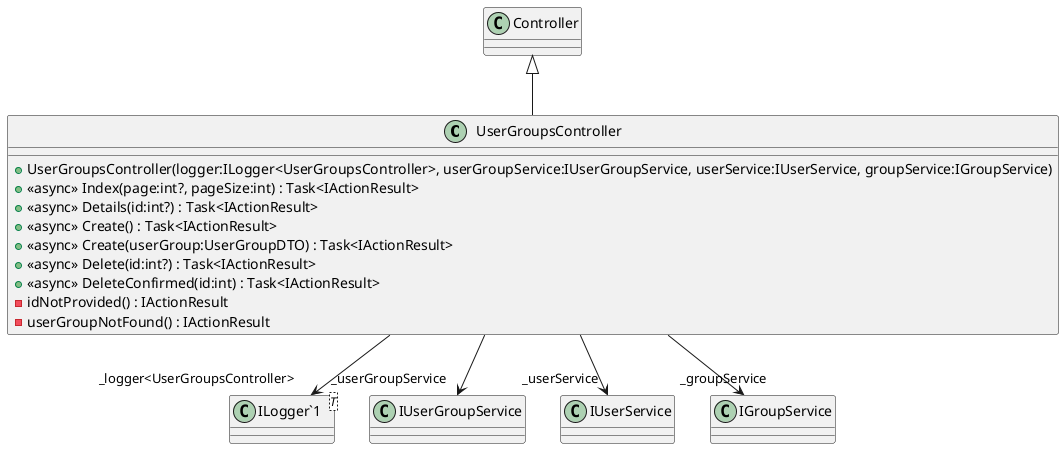 @startuml
class UserGroupsController {
    + UserGroupsController(logger:ILogger<UserGroupsController>, userGroupService:IUserGroupService, userService:IUserService, groupService:IGroupService)
    + <<async>> Index(page:int?, pageSize:int) : Task<IActionResult>
    + <<async>> Details(id:int?) : Task<IActionResult>
    + <<async>> Create() : Task<IActionResult>
    + <<async>> Create(userGroup:UserGroupDTO) : Task<IActionResult>
    + <<async>> Delete(id:int?) : Task<IActionResult>
    + <<async>> DeleteConfirmed(id:int) : Task<IActionResult>
    - idNotProvided() : IActionResult
    - userGroupNotFound() : IActionResult
}
class "ILogger`1"<T> {
}
Controller <|-- UserGroupsController
UserGroupsController --> "_logger<UserGroupsController>" "ILogger`1"
UserGroupsController --> "_userGroupService" IUserGroupService
UserGroupsController --> "_userService" IUserService
UserGroupsController --> "_groupService" IGroupService
@enduml
